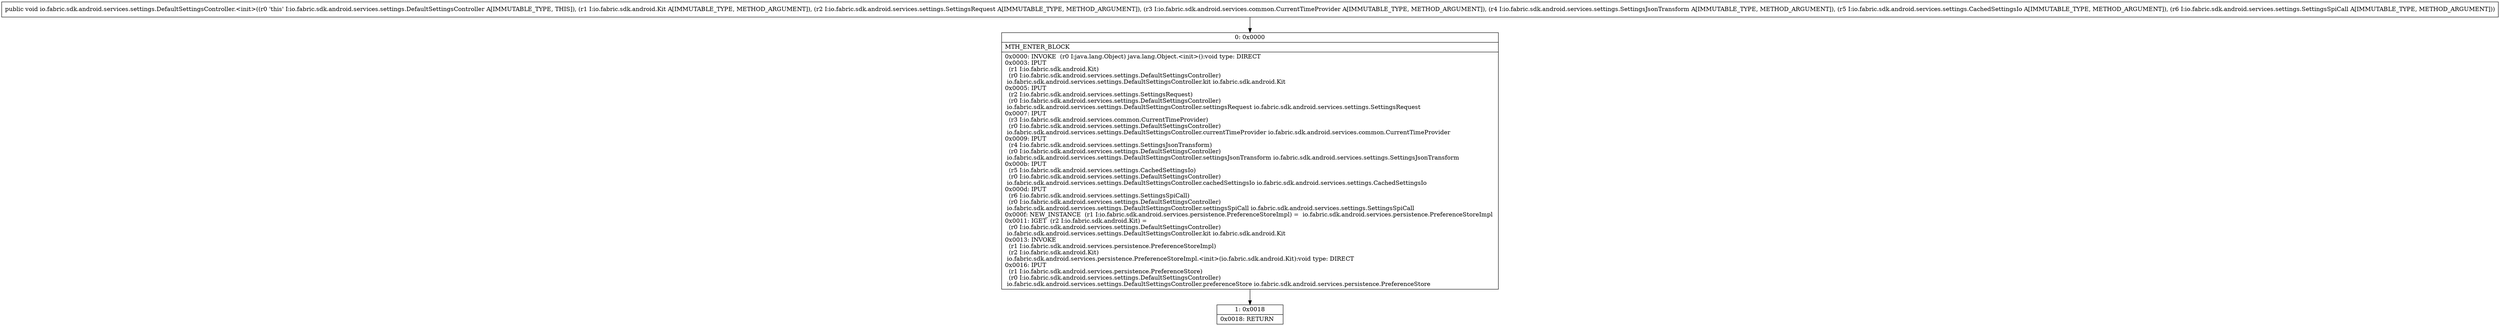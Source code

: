 digraph "CFG forio.fabric.sdk.android.services.settings.DefaultSettingsController.\<init\>(Lio\/fabric\/sdk\/android\/Kit;Lio\/fabric\/sdk\/android\/services\/settings\/SettingsRequest;Lio\/fabric\/sdk\/android\/services\/common\/CurrentTimeProvider;Lio\/fabric\/sdk\/android\/services\/settings\/SettingsJsonTransform;Lio\/fabric\/sdk\/android\/services\/settings\/CachedSettingsIo;Lio\/fabric\/sdk\/android\/services\/settings\/SettingsSpiCall;)V" {
Node_0 [shape=record,label="{0\:\ 0x0000|MTH_ENTER_BLOCK\l|0x0000: INVOKE  (r0 I:java.lang.Object) java.lang.Object.\<init\>():void type: DIRECT \l0x0003: IPUT  \l  (r1 I:io.fabric.sdk.android.Kit)\l  (r0 I:io.fabric.sdk.android.services.settings.DefaultSettingsController)\l io.fabric.sdk.android.services.settings.DefaultSettingsController.kit io.fabric.sdk.android.Kit \l0x0005: IPUT  \l  (r2 I:io.fabric.sdk.android.services.settings.SettingsRequest)\l  (r0 I:io.fabric.sdk.android.services.settings.DefaultSettingsController)\l io.fabric.sdk.android.services.settings.DefaultSettingsController.settingsRequest io.fabric.sdk.android.services.settings.SettingsRequest \l0x0007: IPUT  \l  (r3 I:io.fabric.sdk.android.services.common.CurrentTimeProvider)\l  (r0 I:io.fabric.sdk.android.services.settings.DefaultSettingsController)\l io.fabric.sdk.android.services.settings.DefaultSettingsController.currentTimeProvider io.fabric.sdk.android.services.common.CurrentTimeProvider \l0x0009: IPUT  \l  (r4 I:io.fabric.sdk.android.services.settings.SettingsJsonTransform)\l  (r0 I:io.fabric.sdk.android.services.settings.DefaultSettingsController)\l io.fabric.sdk.android.services.settings.DefaultSettingsController.settingsJsonTransform io.fabric.sdk.android.services.settings.SettingsJsonTransform \l0x000b: IPUT  \l  (r5 I:io.fabric.sdk.android.services.settings.CachedSettingsIo)\l  (r0 I:io.fabric.sdk.android.services.settings.DefaultSettingsController)\l io.fabric.sdk.android.services.settings.DefaultSettingsController.cachedSettingsIo io.fabric.sdk.android.services.settings.CachedSettingsIo \l0x000d: IPUT  \l  (r6 I:io.fabric.sdk.android.services.settings.SettingsSpiCall)\l  (r0 I:io.fabric.sdk.android.services.settings.DefaultSettingsController)\l io.fabric.sdk.android.services.settings.DefaultSettingsController.settingsSpiCall io.fabric.sdk.android.services.settings.SettingsSpiCall \l0x000f: NEW_INSTANCE  (r1 I:io.fabric.sdk.android.services.persistence.PreferenceStoreImpl) =  io.fabric.sdk.android.services.persistence.PreferenceStoreImpl \l0x0011: IGET  (r2 I:io.fabric.sdk.android.Kit) = \l  (r0 I:io.fabric.sdk.android.services.settings.DefaultSettingsController)\l io.fabric.sdk.android.services.settings.DefaultSettingsController.kit io.fabric.sdk.android.Kit \l0x0013: INVOKE  \l  (r1 I:io.fabric.sdk.android.services.persistence.PreferenceStoreImpl)\l  (r2 I:io.fabric.sdk.android.Kit)\l io.fabric.sdk.android.services.persistence.PreferenceStoreImpl.\<init\>(io.fabric.sdk.android.Kit):void type: DIRECT \l0x0016: IPUT  \l  (r1 I:io.fabric.sdk.android.services.persistence.PreferenceStore)\l  (r0 I:io.fabric.sdk.android.services.settings.DefaultSettingsController)\l io.fabric.sdk.android.services.settings.DefaultSettingsController.preferenceStore io.fabric.sdk.android.services.persistence.PreferenceStore \l}"];
Node_1 [shape=record,label="{1\:\ 0x0018|0x0018: RETURN   \l}"];
MethodNode[shape=record,label="{public void io.fabric.sdk.android.services.settings.DefaultSettingsController.\<init\>((r0 'this' I:io.fabric.sdk.android.services.settings.DefaultSettingsController A[IMMUTABLE_TYPE, THIS]), (r1 I:io.fabric.sdk.android.Kit A[IMMUTABLE_TYPE, METHOD_ARGUMENT]), (r2 I:io.fabric.sdk.android.services.settings.SettingsRequest A[IMMUTABLE_TYPE, METHOD_ARGUMENT]), (r3 I:io.fabric.sdk.android.services.common.CurrentTimeProvider A[IMMUTABLE_TYPE, METHOD_ARGUMENT]), (r4 I:io.fabric.sdk.android.services.settings.SettingsJsonTransform A[IMMUTABLE_TYPE, METHOD_ARGUMENT]), (r5 I:io.fabric.sdk.android.services.settings.CachedSettingsIo A[IMMUTABLE_TYPE, METHOD_ARGUMENT]), (r6 I:io.fabric.sdk.android.services.settings.SettingsSpiCall A[IMMUTABLE_TYPE, METHOD_ARGUMENT])) }"];
MethodNode -> Node_0;
Node_0 -> Node_1;
}

